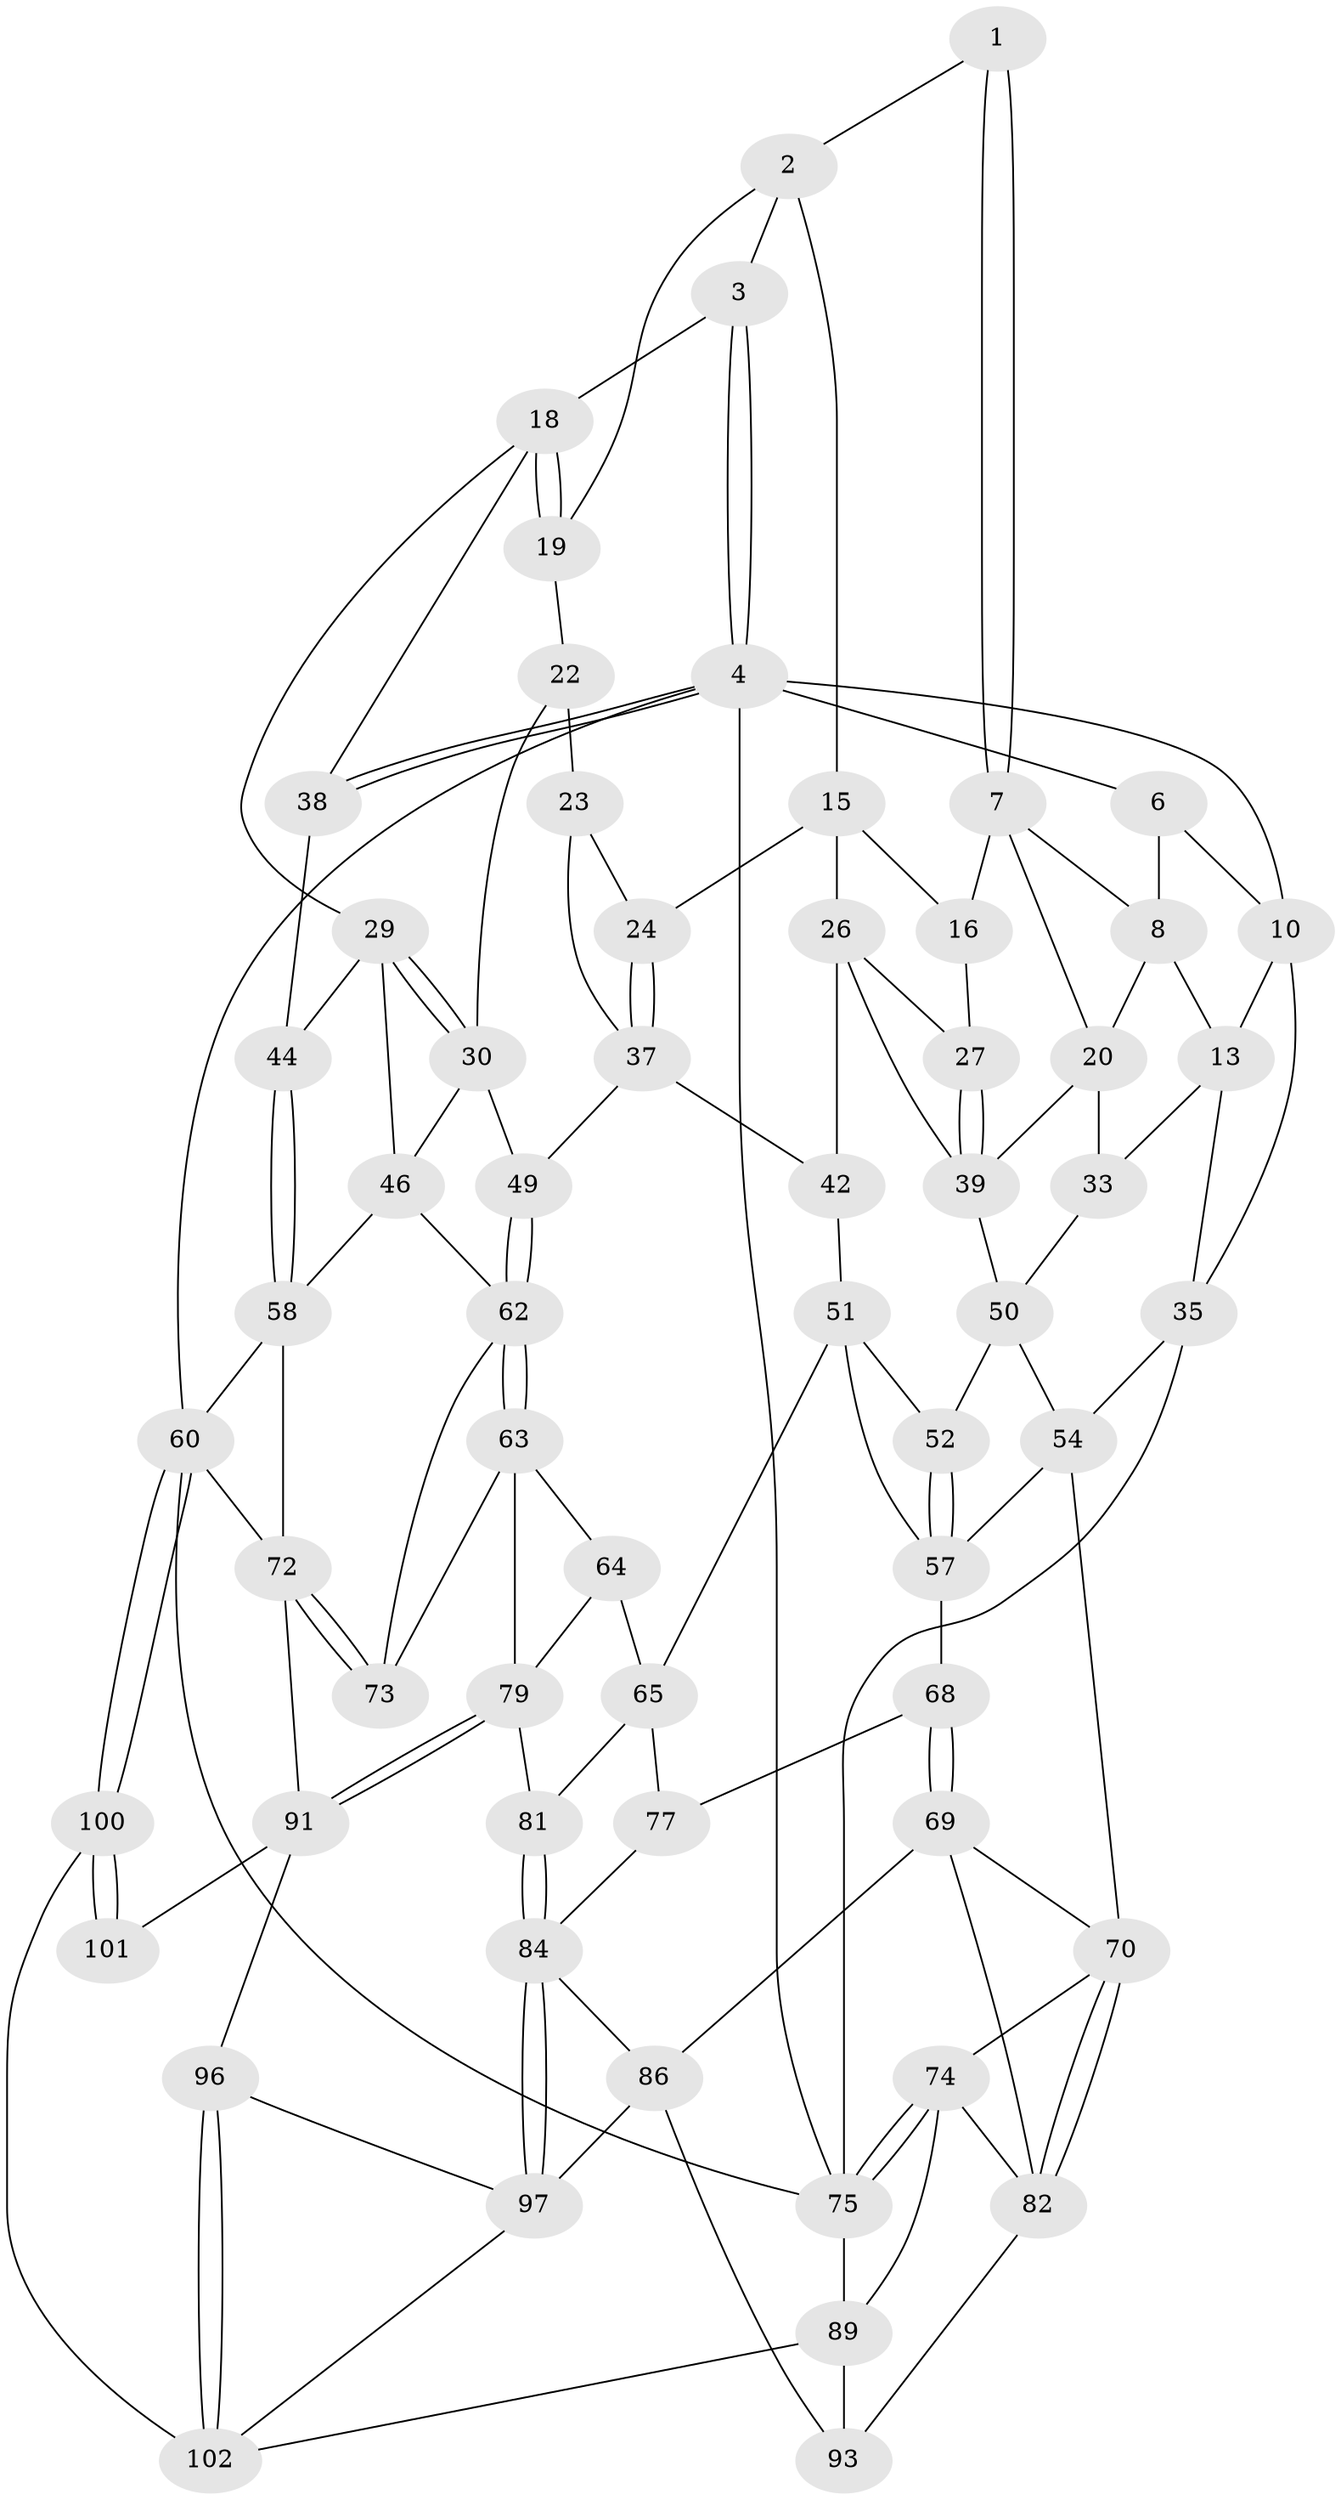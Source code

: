 // Generated by graph-tools (version 1.1) at 2025/52/02/27/25 19:52:36]
// undirected, 62 vertices, 134 edges
graph export_dot {
graph [start="1"]
  node [color=gray90,style=filled];
  1 [pos="+0.3032696120694873+0"];
  2 [pos="+0.5439592282038301+0",super="+14"];
  3 [pos="+0.9032661500891482+0"];
  4 [pos="+1+0",super="+5"];
  6 [pos="+0.001987113035336873+0",super="+9"];
  7 [pos="+0.2420617439917631+0.06832064747317175",super="+17"];
  8 [pos="+0.1566578657897312+0.1269595013473704",super="+12"];
  10 [pos="+0.03365421968857944+0.12193761740097687",super="+11"];
  13 [pos="+0.0855555270642017+0.21092572485583463",super="+34"];
  15 [pos="+0.5466206983179812+0",super="+25"];
  16 [pos="+0.3761827643527938+0.18673442671352172"];
  18 [pos="+0.8458208073161413+0.17763324383694679",super="+28"];
  19 [pos="+0.6794126098313736+0.09965217597525806"];
  20 [pos="+0.29110685022479776+0.27092988119672734",super="+21"];
  22 [pos="+0.670649236897928+0.20686593160142283",super="+31"];
  23 [pos="+0.6619311042366738+0.21831329633575136",super="+32"];
  24 [pos="+0.5978138373679056+0.25384400955236236"];
  26 [pos="+0.5150417731481531+0.240532423892242",super="+43"];
  27 [pos="+0.4689516454069577+0.24235840378365647"];
  29 [pos="+0.8645379345781038+0.22255974701782874",super="+45"];
  30 [pos="+0.854767356243947+0.23451574758491014",super="+48"];
  33 [pos="+0.11062066287129879+0.3491188174784893"];
  35 [pos="+0+0.3916331528005394",super="+36"];
  37 [pos="+0.6792458785256983+0.36533051592051935",super="+41"];
  38 [pos="+1+0.023733499551503886"];
  39 [pos="+0.3026242304608446+0.3317892784276693",super="+40"];
  42 [pos="+0.5471248847249718+0.4296862656486197"];
  44 [pos="+1+0.2735542237642161"];
  46 [pos="+1+0.5049434289671545",super="+47"];
  49 [pos="+0.6591664545456555+0.4657291543348655"];
  50 [pos="+0.28081810359870013+0.36167787395101125",super="+53"];
  51 [pos="+0.5015602498024235+0.4593695716978537",super="+56"];
  52 [pos="+0.4402238032732894+0.4655950709512499"];
  54 [pos="+0.29260243541347697+0.46653559985734905",super="+55"];
  57 [pos="+0.4025700351186266+0.5852922163875965",super="+66"];
  58 [pos="+1+0.5160031018807038",super="+59"];
  60 [pos="+1+1",super="+61"];
  62 [pos="+0.6667651679608562+0.48843723049313625",super="+67"];
  63 [pos="+0.665223127956912+0.4946654879368843",super="+78"];
  64 [pos="+0.48851174241588396+0.6010565231962838"];
  65 [pos="+0.46986766530970636+0.6005576321250273",super="+76"];
  68 [pos="+0.3320652862810486+0.6402132532621093"];
  69 [pos="+0.3062616998285247+0.667575793933732",super="+87"];
  70 [pos="+0.2014513689704902+0.6359063483834694",super="+71"];
  72 [pos="+0.8752145437637363+0.6621790539419303",super="+90"];
  73 [pos="+0.8673114518675021+0.6548048162283191"];
  74 [pos="+0.047058386320295076+0.6279815469910901",super="+83"];
  75 [pos="+0+0.4581279493057008",super="+88"];
  77 [pos="+0.41360417504840286+0.6877680824425181"];
  79 [pos="+0.6401191680018444+0.6844939635239414",super="+80"];
  81 [pos="+0.5012192382987424+0.6989523157032671"];
  82 [pos="+0.14207326552619257+0.7059102157311381",super="+92"];
  84 [pos="+0.4542874060092292+0.8017443189616494",super="+85"];
  86 [pos="+0.3986862722689601+0.8082539568284866",super="+99"];
  89 [pos="+0+1",super="+94"];
  91 [pos="+0.6885284468301347+0.7976332543583082",super="+95"];
  93 [pos="+0.18108742687692575+0.9050084180129937"];
  96 [pos="+0.5917639408041678+0.8497072552065246"];
  97 [pos="+0.5403371713334947+0.8551369885086192",super="+98"];
  100 [pos="+1+1",super="+104"];
  101 [pos="+0.6905647127033663+0.8241469373101478"];
  102 [pos="+0.5759813383075996+1",super="+103"];
  1 -- 2;
  1 -- 7;
  1 -- 7;
  2 -- 3;
  2 -- 19;
  2 -- 15;
  3 -- 4;
  3 -- 4;
  3 -- 18;
  4 -- 38;
  4 -- 38;
  4 -- 60;
  4 -- 6;
  4 -- 75;
  4 -- 10;
  6 -- 8;
  6 -- 10;
  7 -- 8;
  7 -- 16;
  7 -- 20;
  8 -- 13;
  8 -- 20;
  10 -- 13;
  10 -- 35;
  13 -- 33;
  13 -- 35;
  15 -- 16;
  15 -- 24;
  15 -- 26;
  16 -- 27;
  18 -- 19;
  18 -- 19;
  18 -- 29;
  18 -- 38;
  19 -- 22;
  20 -- 33;
  20 -- 39;
  22 -- 23 [weight=2];
  22 -- 30;
  23 -- 24;
  23 -- 37;
  24 -- 37;
  24 -- 37;
  26 -- 27;
  26 -- 42;
  26 -- 39;
  27 -- 39;
  27 -- 39;
  29 -- 30;
  29 -- 30;
  29 -- 44;
  29 -- 46;
  30 -- 46;
  30 -- 49;
  33 -- 50;
  35 -- 75;
  35 -- 54;
  37 -- 49;
  37 -- 42;
  38 -- 44;
  39 -- 50;
  42 -- 51;
  44 -- 58;
  44 -- 58;
  46 -- 58;
  46 -- 62;
  49 -- 62;
  49 -- 62;
  50 -- 52;
  50 -- 54;
  51 -- 52;
  51 -- 65;
  51 -- 57;
  52 -- 57;
  52 -- 57;
  54 -- 57;
  54 -- 70;
  57 -- 68;
  58 -- 72;
  58 -- 60;
  60 -- 100;
  60 -- 100;
  60 -- 75;
  60 -- 72;
  62 -- 63;
  62 -- 63;
  62 -- 73;
  63 -- 64;
  63 -- 73;
  63 -- 79;
  64 -- 65;
  64 -- 79;
  65 -- 81;
  65 -- 77;
  68 -- 69;
  68 -- 69;
  68 -- 77;
  69 -- 70;
  69 -- 82;
  69 -- 86;
  70 -- 82;
  70 -- 82;
  70 -- 74;
  72 -- 73;
  72 -- 73;
  72 -- 91;
  74 -- 75;
  74 -- 75;
  74 -- 89;
  74 -- 82;
  75 -- 89;
  77 -- 84;
  79 -- 91;
  79 -- 91;
  79 -- 81;
  81 -- 84;
  81 -- 84;
  82 -- 93;
  84 -- 97;
  84 -- 97;
  84 -- 86;
  86 -- 97;
  86 -- 93;
  89 -- 93;
  89 -- 102;
  91 -- 96;
  91 -- 101;
  96 -- 97;
  96 -- 102;
  96 -- 102;
  97 -- 102;
  100 -- 101 [weight=2];
  100 -- 101;
  100 -- 102;
}
